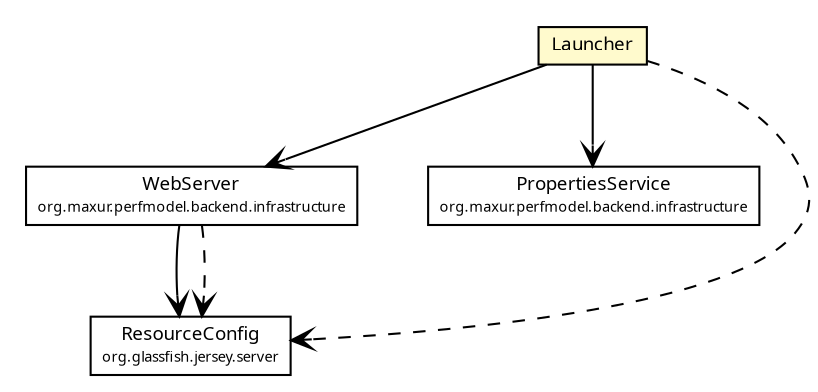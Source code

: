 #!/usr/local/bin/dot
#
# Class diagram 
# Generated by UMLGraph version R5_6-24-gf6e263 (http://www.umlgraph.org/)
#

digraph G {
	edge [fontname="Trebuchet MS",fontsize=10,labelfontname="Trebuchet MS",labelfontsize=10];
	node [fontname="Trebuchet MS",fontsize=10,shape=plaintext];
	nodesep=0.25;
	ranksep=0.5;
	// org.maxur.perfmodel.backend.infrastructure.WebServer
	c132 [label=<<table title="org.maxur.perfmodel.backend.infrastructure.WebServer" border="0" cellborder="1" cellspacing="0" cellpadding="2" port="p" href="./infrastructure/WebServer.html">
		<tr><td><table border="0" cellspacing="0" cellpadding="1">
<tr><td align="center" balign="center"><font face="Trebuchet MS"> WebServer </font></td></tr>
<tr><td align="center" balign="center"><font face="Trebuchet MS" point-size="7.0"> org.maxur.perfmodel.backend.infrastructure </font></td></tr>
		</table></td></tr>
		</table>>, URL="./infrastructure/WebServer.html", fontname="Trebuchet MS", fontcolor="black", fontsize=9.0];
	// org.maxur.perfmodel.backend.infrastructure.PropertiesService
	c134 [label=<<table title="org.maxur.perfmodel.backend.infrastructure.PropertiesService" border="0" cellborder="1" cellspacing="0" cellpadding="2" port="p" href="./infrastructure/PropertiesService.html">
		<tr><td><table border="0" cellspacing="0" cellpadding="1">
<tr><td align="center" balign="center"><font face="Trebuchet MS"> PropertiesService </font></td></tr>
<tr><td align="center" balign="center"><font face="Trebuchet MS" point-size="7.0"> org.maxur.perfmodel.backend.infrastructure </font></td></tr>
		</table></td></tr>
		</table>>, URL="./infrastructure/PropertiesService.html", fontname="Trebuchet MS", fontcolor="black", fontsize=9.0];
	// org.maxur.perfmodel.backend.Launcher
	c136 [label=<<table title="org.maxur.perfmodel.backend.Launcher" border="0" cellborder="1" cellspacing="0" cellpadding="2" port="p" bgcolor="lemonChiffon" href="./Launcher.html">
		<tr><td><table border="0" cellspacing="0" cellpadding="1">
<tr><td align="center" balign="center"><font face="Trebuchet MS"> Launcher </font></td></tr>
		</table></td></tr>
		</table>>, URL="./Launcher.html", fontname="Trebuchet MS", fontcolor="black", fontsize=9.0];
	// org.maxur.perfmodel.backend.infrastructure.WebServer NAVASSOC org.glassfish.jersey.server.ResourceConfig
	c132:p -> c167:p [taillabel="", label="", headlabel="", fontname="Trebuchet MS", fontcolor="black", fontsize=10.0, color="black", arrowhead=open];
	// org.maxur.perfmodel.backend.Launcher NAVASSOC org.maxur.perfmodel.backend.infrastructure.WebServer
	c136:p -> c132:p [taillabel="", label="", headlabel="", fontname="Trebuchet MS", fontcolor="black", fontsize=10.0, color="black", arrowhead=open];
	// org.maxur.perfmodel.backend.Launcher NAVASSOC org.maxur.perfmodel.backend.infrastructure.PropertiesService
	c136:p -> c134:p [taillabel="", label="", headlabel="", fontname="Trebuchet MS", fontcolor="black", fontsize=10.0, color="black", arrowhead=open];
	// org.maxur.perfmodel.backend.infrastructure.WebServer DEPEND org.glassfish.jersey.server.ResourceConfig
	c132:p -> c167:p [taillabel="", label="", headlabel="", fontname="Trebuchet MS", fontcolor="black", fontsize=10.0, color="black", arrowhead=open, style=dashed];
	// org.maxur.perfmodel.backend.Launcher DEPEND org.glassfish.jersey.server.ResourceConfig
	c136:p -> c167:p [taillabel="", label="", headlabel="", fontname="Trebuchet MS", fontcolor="black", fontsize=10.0, color="black", arrowhead=open, style=dashed];
	// org.glassfish.jersey.server.ResourceConfig
	c167 [label=<<table title="org.glassfish.jersey.server.ResourceConfig" border="0" cellborder="1" cellspacing="0" cellpadding="2" port="p" href="http://java.sun.com/j2se/1.4.2/docs/api/org/glassfish/jersey/server/ResourceConfig.html">
		<tr><td><table border="0" cellspacing="0" cellpadding="1">
<tr><td align="center" balign="center"><font face="Trebuchet MS"> ResourceConfig </font></td></tr>
<tr><td align="center" balign="center"><font face="Trebuchet MS" point-size="7.0"> org.glassfish.jersey.server </font></td></tr>
		</table></td></tr>
		</table>>, URL="http://java.sun.com/j2se/1.4.2/docs/api/org/glassfish/jersey/server/ResourceConfig.html", fontname="Trebuchet MS", fontcolor="black", fontsize=9.0];
}

